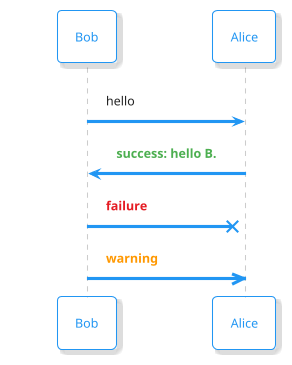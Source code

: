 @startuml
' help theme
!theme materia-outline
Bob -> Alice :  hello
Bob <- Alice :  $success("success: hello B.")
Bob -x Alice :  $failure("failure")
Bob ->> Alice : $warning("warning")
@enduml


@startuml
' help theme
!theme materia-outline
B -> Alice :  hello
Bob <- Alice :  $success("success: hello B.")
Bob -x Alice :  $failure("failure")
Bob ->> Alice : $warning("warning")
@enduml